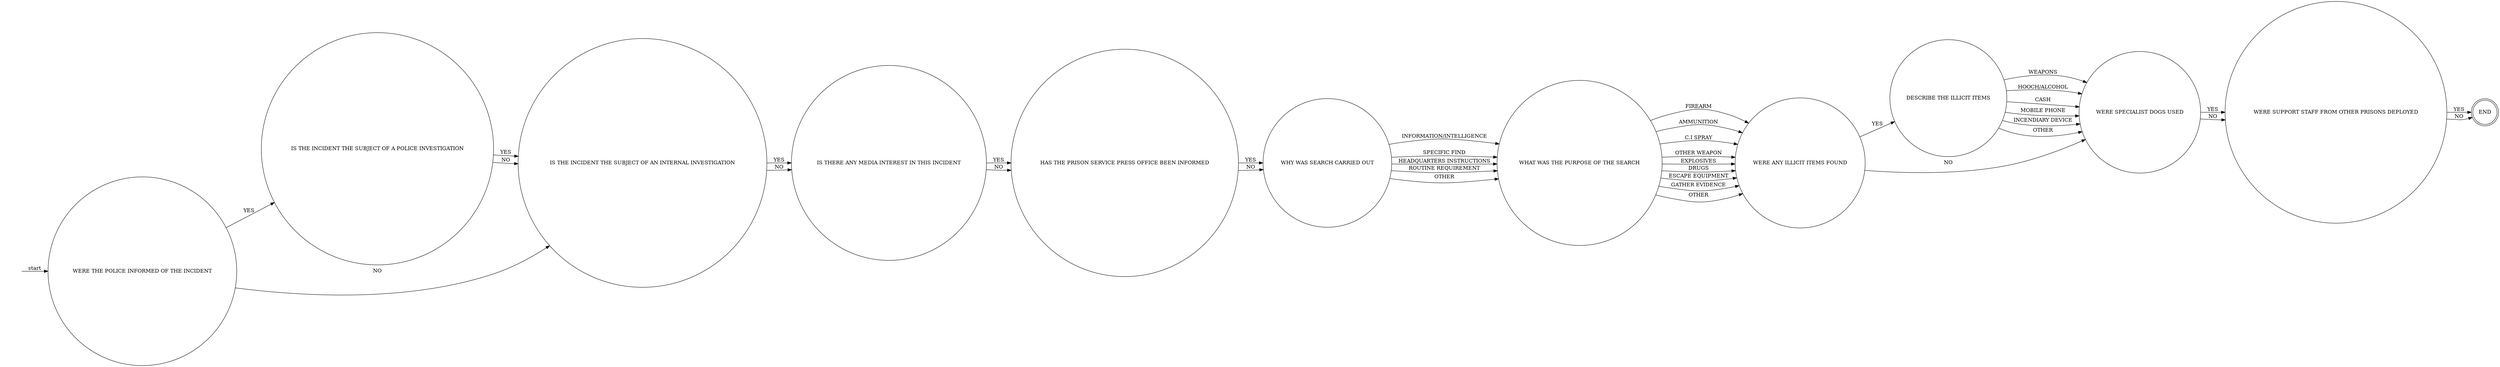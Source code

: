 digraph FULL_CLOSE_DOWN_SEARCH {  rankdir=LR;
  node [shape = circle];
  START_NODE [label="", shape=none];
  START_NODE -> 45067 [label = "start"];
  END_NODE [label="END", shape="doublecircle"];
  44146 [label = "IS THERE ANY MEDIA INTEREST IN THIS INCIDENT"];
  44146 -> 44677 [label = "YES"];
  44146 -> 44677 [label = "NO"];
  44385 [label = "WERE ANY ILLICIT ITEMS FOUND"];
  44385 -> 44969 [label = "YES"];
  44385 -> 44803 [label = "NO"];
  44432 [label = "WHAT WAS THE PURPOSE OF THE SEARCH"];
  44432 -> 44385 [label = "FIREARM"];
  44432 -> 44385 [label = "AMMUNITION"];
  44432 -> 44385 [label = "C.I SPRAY"];
  44432 -> 44385 [label = "OTHER WEAPON"];
  44432 -> 44385 [label = "EXPLOSIVES"];
  44432 -> 44385 [label = "DRUGS"];
  44432 -> 44385 [label = "ESCAPE EQUIPMENT"];
  44432 -> 44385 [label = "GATHER EVIDENCE"];
  44432 -> 44385 [label = "OTHER"];
  44570 [label = "WERE SUPPORT STAFF FROM OTHER PRISONS DEPLOYED"];
  44570 -> END_NODE [label = "YES"];
  44570 -> END_NODE [label = "NO"];
  44677 [label = "HAS THE PRISON SERVICE PRESS OFFICE BEEN INFORMED"];
  44677 -> 45062 [label = "YES"];
  44677 -> 45062 [label = "NO"];
  44723 [label = "IS THE INCIDENT THE SUBJECT OF A POLICE INVESTIGATION"];
  44723 -> 45018 [label = "YES"];
  44723 -> 45018 [label = "NO"];
  44803 [label = "WERE SPECIALIST DOGS USED"];
  44803 -> 44570 [label = "YES"];
  44803 -> 44570 [label = "NO"];
  44969 [label = "DESCRIBE THE ILLICIT ITEMS"];
  44969 -> 44803 [label = "WEAPONS"];
  44969 -> 44803 [label = "HOOCH/ALCOHOL"];
  44969 -> 44803 [label = "CASH"];
  44969 -> 44803 [label = "MOBILE PHONE"];
  44969 -> 44803 [label = "INCENDIARY DEVICE"];
  44969 -> 44803 [label = "OTHER"];
  45018 [label = "IS THE INCIDENT THE SUBJECT OF AN INTERNAL INVESTIGATION"];
  45018 -> 44146 [label = "YES"];
  45018 -> 44146 [label = "NO"];
  45062 [label = "WHY WAS SEARCH CARRIED OUT"];
  45062 -> 44432 [label = "INFORMATION/INTELLIGENCE"];
  45062 -> 44432 [label = "SPECIFIC FIND"];
  45062 -> 44432 [label = "HEADQUARTERS INSTRUCTIONS"];
  45062 -> 44432 [label = "ROUTINE REQUIREMENT"];
  45062 -> 44432 [label = "OTHER"];
  45067 [label = "WERE THE POLICE INFORMED OF THE INCIDENT"];
  45067 -> 44723 [label = "YES"];
  45067 -> 45018 [label = "NO"];
}
